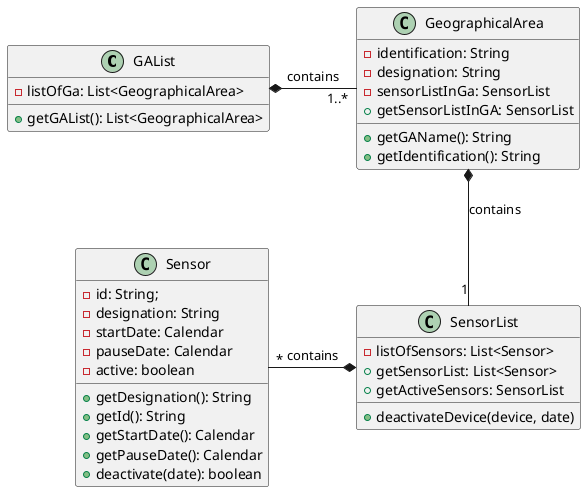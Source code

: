 @startuml

class GAList{
- listOfGa: List<GeographicalArea>
+ getGAList(): List<GeographicalArea>

}

class GeographicalArea{
- identification: String
- designation: String
- sensorListInGa: SensorList
+ getGAName(): String
+ getIdentification(): String
+ getSensorListInGA: SensorList
}


class SensorList{
- listOfSensors: List<Sensor>
+ getSensorList: List<Sensor>
+ getActiveSensors: SensorList
+ deactivateDevice(device, date)
}

class Sensor {
- id: String;
- designation: String
- startDate: Calendar
- pauseDate: Calendar
- active: boolean
+ getDesignation(): String
+ getId(): String
+ getStartDate(): Calendar
+ getPauseDate(): Calendar
+ deactivate(date): boolean
}

GAList *- "1..*"GeographicalArea: contains
GeographicalArea *-- "1"SensorList: contains
Sensor"*" -* SensorList: contains



@enduml